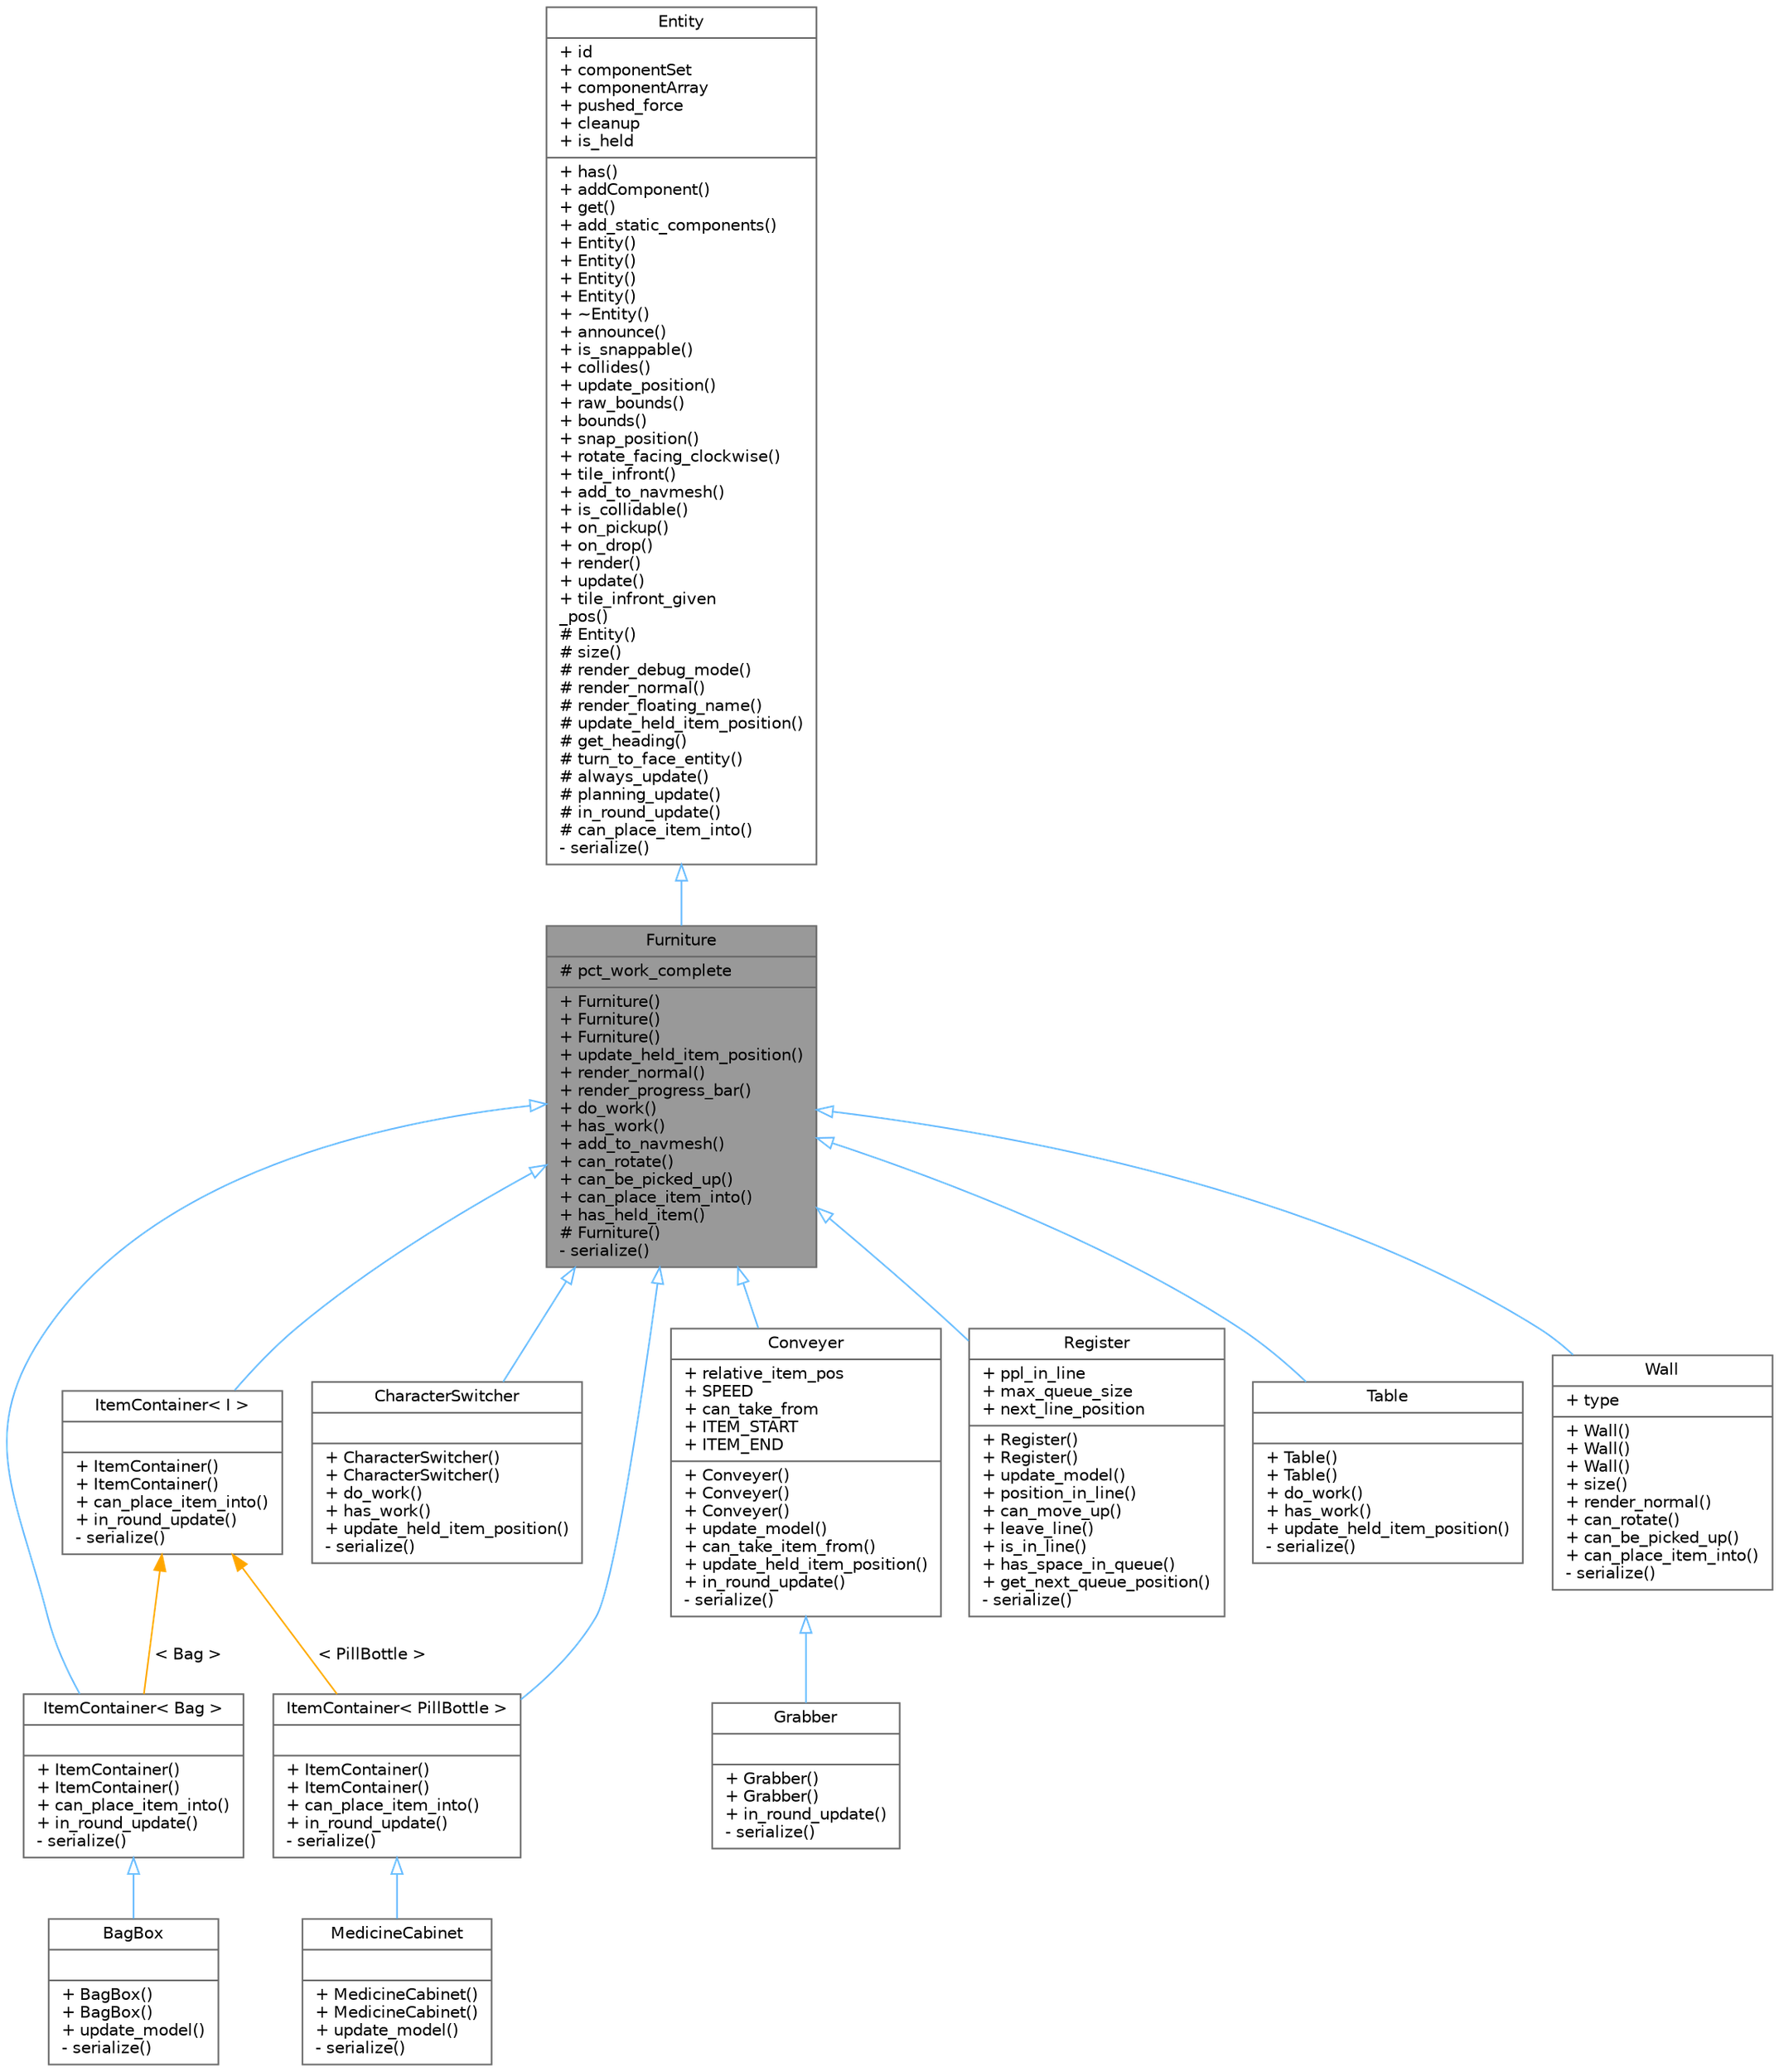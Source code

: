 digraph "Furniture"
{
 // LATEX_PDF_SIZE
  bgcolor="transparent";
  edge [fontname=Helvetica,fontsize=10,labelfontname=Helvetica,labelfontsize=10];
  node [fontname=Helvetica,fontsize=10,shape=box,height=0.2,width=0.4];
  Node1 [shape=record,label="{Furniture\n|# pct_work_complete\l|+ Furniture()\l+ Furniture()\l+ Furniture()\l+ update_held_item_position()\l+ render_normal()\l+ render_progress_bar()\l+ do_work()\l+ has_work()\l+ add_to_navmesh()\l+ can_rotate()\l+ can_be_picked_up()\l+ can_place_item_into()\l+ has_held_item()\l# Furniture()\l- serialize()\l}",height=0.2,width=0.4,color="gray40", fillcolor="grey60", style="filled", fontcolor="black",tooltip=" "];
  Node2 -> Node1 [dir="back",color="steelblue1",style="solid",arrowtail="onormal"];
  Node2 [shape=record,label="{Entity\n|+ id\l+ componentSet\l+ componentArray\l+ pushed_force\l+ cleanup\l+ is_held\l|+ has()\l+ addComponent()\l+ get()\l+ add_static_components()\l+ Entity()\l+ Entity()\l+ Entity()\l+ Entity()\l+ ~Entity()\l+ announce()\l+ is_snappable()\l+ collides()\l+ update_position()\l+ raw_bounds()\l+ bounds()\l+ snap_position()\l+ rotate_facing_clockwise()\l+ tile_infront()\l+ add_to_navmesh()\l+ is_collidable()\l+ on_pickup()\l+ on_drop()\l+ render()\l+ update()\l+ tile_infront_given\l_pos()\l# Entity()\l# size()\l# render_debug_mode()\l# render_normal()\l# render_floating_name()\l# update_held_item_position()\l# get_heading()\l# turn_to_face_entity()\l# always_update()\l# planning_update()\l# in_round_update()\l# can_place_item_into()\l- serialize()\l}",height=0.2,width=0.4,color="gray40", fillcolor="white", style="filled",URL="$dc/dc4/struct_entity.html",tooltip=" "];
  Node1 -> Node3 [dir="back",color="steelblue1",style="solid",arrowtail="onormal"];
  Node3 [shape=record,label="{ItemContainer\< Bag \>\n||+ ItemContainer()\l+ ItemContainer()\l+ can_place_item_into()\l+ in_round_update()\l- serialize()\l}",height=0.2,width=0.4,color="gray40", fillcolor="white", style="filled",URL="$dd/d8c/struct_item_container.html",tooltip=" "];
  Node3 -> Node4 [dir="back",color="steelblue1",style="solid",arrowtail="onormal"];
  Node4 [shape=record,label="{BagBox\n||+ BagBox()\l+ BagBox()\l+ update_model()\l- serialize()\l}",height=0.2,width=0.4,color="gray40", fillcolor="white", style="filled",URL="$d9/dec/struct_bag_box.html",tooltip=" "];
  Node1 -> Node5 [dir="back",color="steelblue1",style="solid",arrowtail="onormal"];
  Node5 [shape=record,label="{ItemContainer\< PillBottle \>\n||+ ItemContainer()\l+ ItemContainer()\l+ can_place_item_into()\l+ in_round_update()\l- serialize()\l}",height=0.2,width=0.4,color="gray40", fillcolor="white", style="filled",URL="$dd/d8c/struct_item_container.html",tooltip=" "];
  Node5 -> Node6 [dir="back",color="steelblue1",style="solid",arrowtail="onormal"];
  Node6 [shape=record,label="{MedicineCabinet\n||+ MedicineCabinet()\l+ MedicineCabinet()\l+ update_model()\l- serialize()\l}",height=0.2,width=0.4,color="gray40", fillcolor="white", style="filled",URL="$d3/dee/struct_medicine_cabinet.html",tooltip=" "];
  Node1 -> Node7 [dir="back",color="steelblue1",style="solid",arrowtail="onormal"];
  Node7 [shape=record,label="{CharacterSwitcher\n||+ CharacterSwitcher()\l+ CharacterSwitcher()\l+ do_work()\l+ has_work()\l+ update_held_item_position()\l- serialize()\l}",height=0.2,width=0.4,color="gray40", fillcolor="white", style="filled",URL="$d6/d27/struct_character_switcher.html",tooltip=" "];
  Node1 -> Node8 [dir="back",color="steelblue1",style="solid",arrowtail="onormal"];
  Node8 [shape=record,label="{Conveyer\n|+ relative_item_pos\l+ SPEED\l+ can_take_from\l+ ITEM_START\l+ ITEM_END\l|+ Conveyer()\l+ Conveyer()\l+ Conveyer()\l+ update_model()\l+ can_take_item_from()\l+ update_held_item_position()\l+ in_round_update()\l- serialize()\l}",height=0.2,width=0.4,color="gray40", fillcolor="white", style="filled",URL="$dd/de4/struct_conveyer.html",tooltip=" "];
  Node8 -> Node9 [dir="back",color="steelblue1",style="solid",arrowtail="onormal"];
  Node9 [shape=record,label="{Grabber\n||+ Grabber()\l+ Grabber()\l+ in_round_update()\l- serialize()\l}",height=0.2,width=0.4,color="gray40", fillcolor="white", style="filled",URL="$d2/d19/struct_grabber.html",tooltip=" "];
  Node1 -> Node10 [dir="back",color="steelblue1",style="solid",arrowtail="onormal"];
  Node10 [shape=record,label="{ItemContainer\< I \>\n||+ ItemContainer()\l+ ItemContainer()\l+ can_place_item_into()\l+ in_round_update()\l- serialize()\l}",height=0.2,width=0.4,color="gray40", fillcolor="white", style="filled",URL="$dd/d8c/struct_item_container.html",tooltip=" "];
  Node10 -> Node3 [dir="back",color="orange",style="solid",label=" \< Bag \>" ];
  Node10 -> Node5 [dir="back",color="orange",style="solid",label=" \< PillBottle \>" ];
  Node1 -> Node11 [dir="back",color="steelblue1",style="solid",arrowtail="onormal"];
  Node11 [shape=record,label="{Register\n|+ ppl_in_line\l+ max_queue_size\l+ next_line_position\l|+ Register()\l+ Register()\l+ update_model()\l+ position_in_line()\l+ can_move_up()\l+ leave_line()\l+ is_in_line()\l+ has_space_in_queue()\l+ get_next_queue_position()\l- serialize()\l}",height=0.2,width=0.4,color="gray40", fillcolor="white", style="filled",URL="$d0/d74/struct_register.html",tooltip=" "];
  Node1 -> Node12 [dir="back",color="steelblue1",style="solid",arrowtail="onormal"];
  Node12 [shape=record,label="{Table\n||+ Table()\l+ Table()\l+ do_work()\l+ has_work()\l+ update_held_item_position()\l- serialize()\l}",height=0.2,width=0.4,color="gray40", fillcolor="white", style="filled",URL="$d5/d0d/struct_table.html",tooltip=" "];
  Node1 -> Node13 [dir="back",color="steelblue1",style="solid",arrowtail="onormal"];
  Node13 [shape=record,label="{Wall\n|+ type\l|+ Wall()\l+ Wall()\l+ Wall()\l+ size()\l+ render_normal()\l+ can_rotate()\l+ can_be_picked_up()\l+ can_place_item_into()\l- serialize()\l}",height=0.2,width=0.4,color="gray40", fillcolor="white", style="filled",URL="$df/d69/struct_wall.html",tooltip=" "];
}
